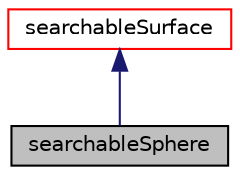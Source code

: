 digraph "searchableSphere"
{
  bgcolor="transparent";
  edge [fontname="Helvetica",fontsize="10",labelfontname="Helvetica",labelfontsize="10"];
  node [fontname="Helvetica",fontsize="10",shape=record];
  Node4 [label="searchableSphere",height=0.2,width=0.4,color="black", fillcolor="grey75", style="filled", fontcolor="black"];
  Node5 -> Node4 [dir="back",color="midnightblue",fontsize="10",style="solid",fontname="Helvetica"];
  Node5 [label="searchableSurface",height=0.2,width=0.4,color="red",URL="$a26369.html",tooltip="Base class of (analytical or triangulated) surface. Encapsulates all the search routines. WIP. "];
}
